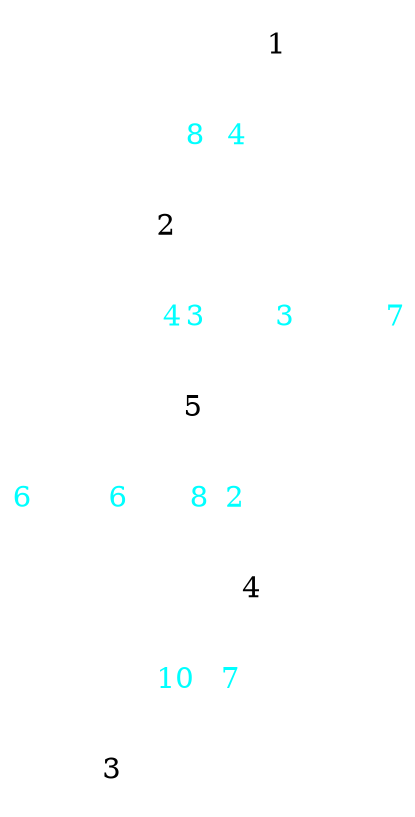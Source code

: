digraph grafo {
	node[shape = none fillcolor = "#ffffff00" style = filled]
	bgcolor=transparent;
	bgimage="./image/Fondo.png";
	node [shape=none, image="./image/Estrella.png"];
    1 -> 2 [label=4 color="#ffffff" fontcolor=aqua];
    1 -> 4 [label=7 color="#ffffff" fontcolor=aqua];
    2 -> 1 [label=8 color="#ffffff" fontcolor=aqua];
    2 -> 3 [label=6 color="#ffffff" fontcolor=aqua];
    2 -> 5 [label=4 color="#ffffff" fontcolor=aqua];
    3 -> 2 [label=6 color="#ffffff" fontcolor=aqua];
    3 -> 4 [label=7 color="#ffffff" fontcolor=aqua];
    4 -> 1 [label=3 color="#ffffff" fontcolor=aqua];
    4 -> 3 [label=10 color="#ffffff" fontcolor=aqua];
    4 -> 5 [label=2 color="#ffffff" fontcolor=aqua];
    5 -> 2 [label=3 color="#ffffff" fontcolor=aqua];
    5 -> 4 [label=8 color="#ffffff" fontcolor=aqua];
}